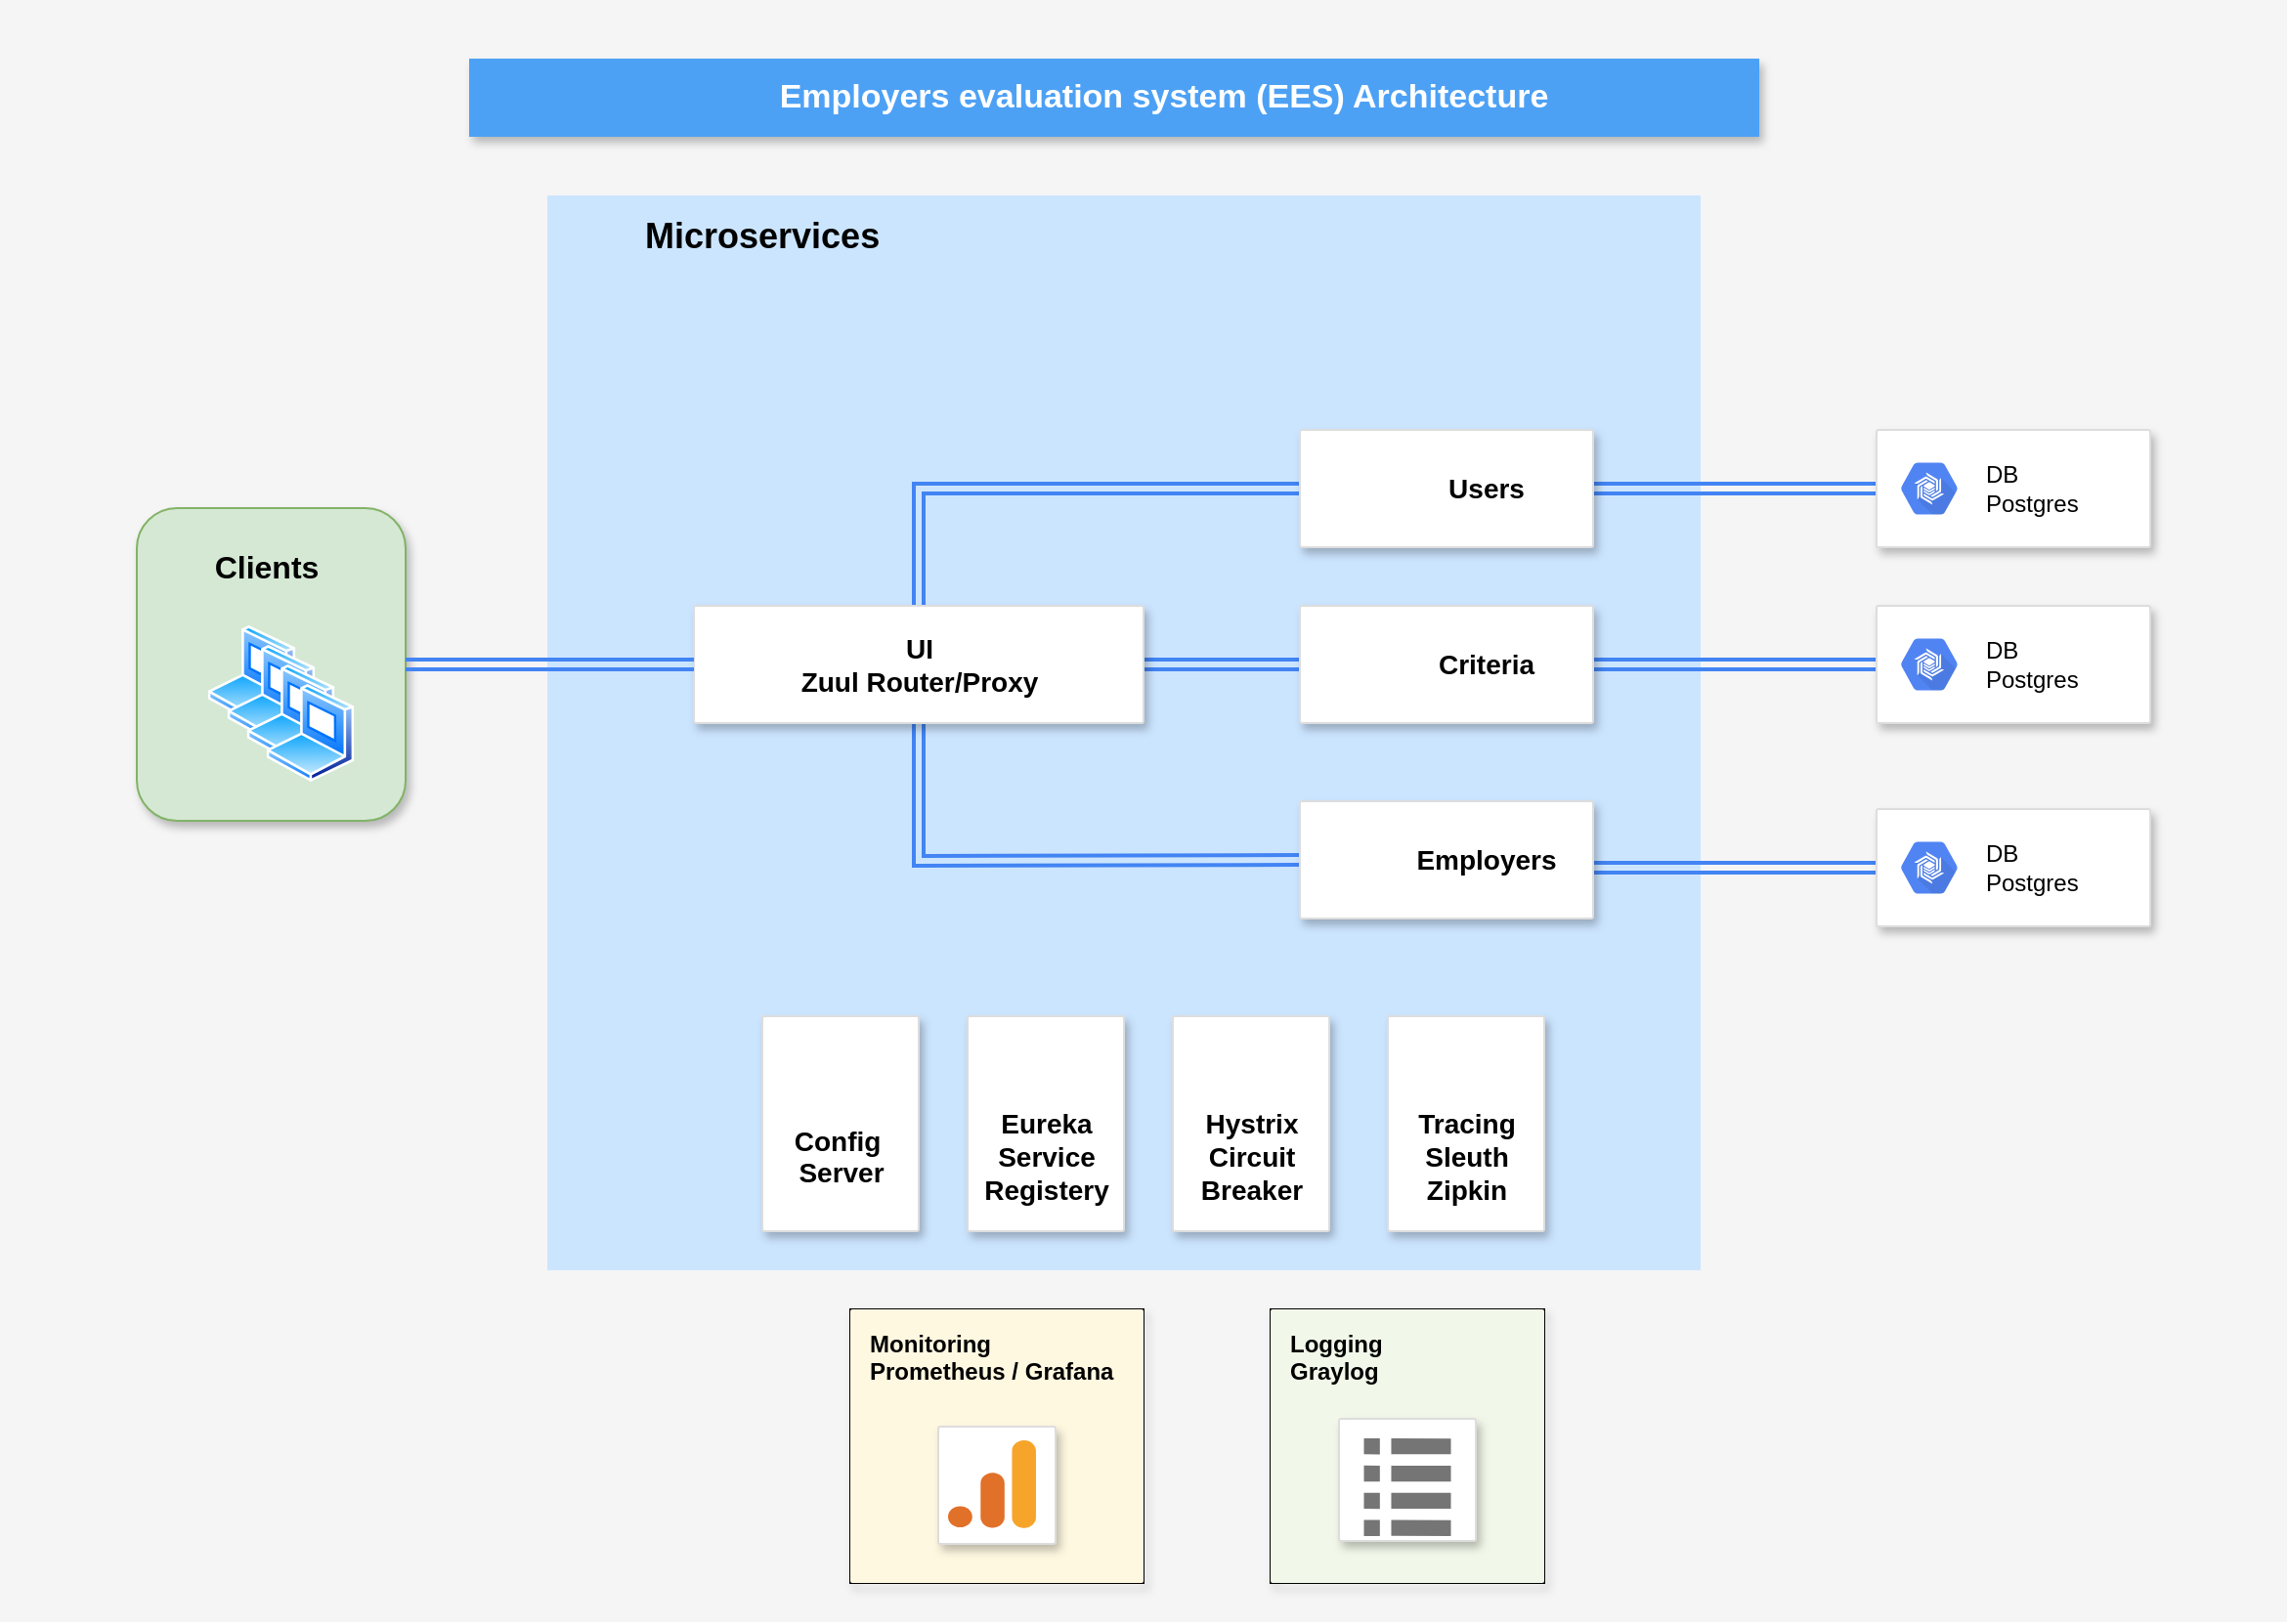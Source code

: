 <mxfile version="13.8.1" type="device"><diagram id="f106602c-feb2-e66a-4537-3a34d633f6aa" name="Page-1"><mxGraphModel dx="1678" dy="944" grid="1" gridSize="10" guides="1" tooltips="1" connect="1" arrows="1" fold="1" page="1" pageScale="1" pageWidth="1169" pageHeight="827" background="#ffffff" math="0" shadow="0"><root><mxCell id="0"/><mxCell id="1" parent="0"/><mxCell id="KYnPI1rb-RKbeNQHy4NW-777" value="" style="whiteSpace=wrap;html=1;rounded=0;glass=0;fillColor=#f5f5f5;fontSize=16;fontColor=#333333;align=left;strokeColor=none;" vertex="1" parent="1"><mxGeometry width="1170" height="830" as="geometry"/></mxCell><mxCell id="14" value="&lt;b&gt;&lt;font style=&quot;font-size: 18px&quot;&gt;Microservices&lt;/font&gt;&lt;/b&gt;" style="shadow=0;fontSize=14;align=left;spacing=10;9E9E9E;verticalAlign=top;spacingTop=-4;fontStyle=0;spacingLeft=40;html=1;fillColor=#cce5ff;strokeColor=none;" parent="1" vertex="1"><mxGeometry x="280" y="100" width="590" height="550" as="geometry"/></mxCell><mxCell id="2" value="Employers evaluation system (EES) Architecture" style="fillColor=#4DA1F5;strokeColor=none;shadow=1;gradientColor=none;fontSize=17;align=center;spacingLeft=50;fontColor=#ffffff;html=1;fontStyle=1" parent="1" vertex="1"><mxGeometry x="240" y="30" width="660" height="40" as="geometry"/></mxCell><mxCell id="715" style="edgeStyle=orthogonalEdgeStyle;rounded=0;html=1;labelBackgroundColor=none;startFill=1;endArrow=blockThin;endFill=1;jettySize=auto;orthogonalLoop=1;strokeColor=#4284F3;strokeWidth=2;fontSize=12;fontColor=#000000;align=center;dashed=0;shape=link;exitX=1;exitY=0.5;exitDx=0;exitDy=0;" parent="1" source="KYnPI1rb-RKbeNQHy4NW-744" edge="1"><mxGeometry relative="1" as="geometry"><mxPoint x="630" y="340" as="sourcePoint"/><mxPoint x="665" y="340" as="targetPoint"/></mxGeometry></mxCell><mxCell id="719" style="edgeStyle=orthogonalEdgeStyle;rounded=0;html=1;labelBackgroundColor=none;startFill=1;endArrow=blockThin;endFill=1;jettySize=auto;orthogonalLoop=1;strokeColor=#4284F3;strokeWidth=2;fontSize=12;fontColor=#000000;align=center;dashed=0;shape=link;entryX=0.5;entryY=0;entryDx=0;entryDy=0;exitX=0;exitY=0.5;exitDx=0;exitDy=0;" parent="1" source="KYnPI1rb-RKbeNQHy4NW-733" target="KYnPI1rb-RKbeNQHy4NW-744" edge="1"><mxGeometry relative="1" as="geometry"><Array as="points"/><mxPoint x="555" y="310" as="targetPoint"/></mxGeometry></mxCell><mxCell id="718" style="edgeStyle=orthogonalEdgeStyle;rounded=0;html=1;labelBackgroundColor=none;startFill=1;endArrow=blockThin;endFill=1;jettySize=auto;orthogonalLoop=1;strokeColor=#4284F3;strokeWidth=2;fontSize=12;fontColor=#000000;align=center;dashed=0;entryX=0.5;entryY=1;entryDx=0;entryDy=0;shape=link;" parent="1" target="KYnPI1rb-RKbeNQHy4NW-744" edge="1"><mxGeometry relative="1" as="geometry"><mxPoint x="665" y="440" as="sourcePoint"/><mxPoint x="566.55" y="374.02" as="targetPoint"/></mxGeometry></mxCell><mxCell id="716" style="edgeStyle=orthogonalEdgeStyle;rounded=0;html=1;labelBackgroundColor=none;startFill=1;endArrow=blockThin;endFill=1;jettySize=auto;orthogonalLoop=1;strokeColor=#4284F3;strokeWidth=2;fontSize=12;fontColor=#000000;align=center;dashed=0;entryX=0;entryY=0.5;entryDx=0;entryDy=0;shape=link;" parent="1" target="KYnPI1rb-RKbeNQHy4NW-720" edge="1"><mxGeometry relative="1" as="geometry"><Array as="points"><mxPoint x="940" y="340"/><mxPoint x="940" y="340"/></Array><mxPoint x="815" y="340" as="sourcePoint"/></mxGeometry></mxCell><mxCell id="KYnPI1rb-RKbeNQHy4NW-720" value="" style="strokeColor=#dddddd;shadow=1;strokeWidth=1;rounded=1;absoluteArcSize=1;arcSize=2;" vertex="1" parent="1"><mxGeometry x="960" y="310" width="140" height="60" as="geometry"/></mxCell><mxCell id="KYnPI1rb-RKbeNQHy4NW-721" value="&lt;font color=&quot;#000000&quot;&gt;DB&lt;br&gt;Postgres&lt;br&gt;&lt;/font&gt;" style="dashed=0;connectable=0;html=1;fillColor=#5184F3;strokeColor=none;shape=mxgraph.gcp2.hexIcon;prIcon=cloud_bigtable;part=1;labelPosition=right;verticalLabelPosition=middle;align=left;verticalAlign=middle;spacingLeft=5;fontColor=#999999;fontSize=12;" vertex="1" parent="KYnPI1rb-RKbeNQHy4NW-720"><mxGeometry y="0.5" width="44" height="39" relative="1" as="geometry"><mxPoint x="5" y="-19.5" as="offset"/></mxGeometry></mxCell><mxCell id="KYnPI1rb-RKbeNQHy4NW-723" style="edgeStyle=orthogonalEdgeStyle;rounded=0;html=1;labelBackgroundColor=none;startFill=1;endArrow=blockThin;endFill=1;jettySize=auto;orthogonalLoop=1;strokeColor=#4284F3;strokeWidth=2;fontSize=12;fontColor=#000000;align=center;dashed=0;entryX=0;entryY=0.5;entryDx=0;entryDy=0;shape=link;" edge="1" parent="1" target="KYnPI1rb-RKbeNQHy4NW-724"><mxGeometry relative="1" as="geometry"><Array as="points"><mxPoint x="940" y="250"/><mxPoint x="940" y="250"/></Array><mxPoint x="815" y="250" as="sourcePoint"/></mxGeometry></mxCell><mxCell id="KYnPI1rb-RKbeNQHy4NW-724" value="" style="strokeColor=#dddddd;shadow=1;strokeWidth=1;rounded=1;absoluteArcSize=1;arcSize=2;" vertex="1" parent="1"><mxGeometry x="960" y="220" width="140" height="60" as="geometry"/></mxCell><mxCell id="KYnPI1rb-RKbeNQHy4NW-725" value="&lt;font color=&quot;#000000&quot;&gt;DB&lt;br&gt;Postgres&lt;br&gt;&lt;/font&gt;" style="dashed=0;connectable=0;html=1;fillColor=#5184F3;strokeColor=none;shape=mxgraph.gcp2.hexIcon;prIcon=cloud_bigtable;part=1;labelPosition=right;verticalLabelPosition=middle;align=left;verticalAlign=middle;spacingLeft=5;fontColor=#999999;fontSize=12;" vertex="1" parent="KYnPI1rb-RKbeNQHy4NW-724"><mxGeometry y="0.5" width="44" height="39" relative="1" as="geometry"><mxPoint x="5" y="-19.5" as="offset"/></mxGeometry></mxCell><mxCell id="KYnPI1rb-RKbeNQHy4NW-726" style="edgeStyle=orthogonalEdgeStyle;rounded=0;html=1;labelBackgroundColor=none;startFill=1;endArrow=blockThin;endFill=1;jettySize=auto;orthogonalLoop=1;strokeColor=#4284F3;strokeWidth=2;fontSize=12;fontColor=#000000;align=center;dashed=0;entryX=0;entryY=0.5;entryDx=0;entryDy=0;shape=link;" edge="1" parent="1" target="KYnPI1rb-RKbeNQHy4NW-727"><mxGeometry relative="1" as="geometry"><Array as="points"><mxPoint x="940" y="444"/><mxPoint x="940" y="444"/></Array><mxPoint x="815" y="444" as="sourcePoint"/></mxGeometry></mxCell><mxCell id="KYnPI1rb-RKbeNQHy4NW-727" value="" style="strokeColor=#dddddd;shadow=1;strokeWidth=1;rounded=1;absoluteArcSize=1;arcSize=2;" vertex="1" parent="1"><mxGeometry x="960" y="414" width="140" height="60" as="geometry"/></mxCell><mxCell id="KYnPI1rb-RKbeNQHy4NW-728" value="&lt;font color=&quot;#000000&quot;&gt;DB&lt;br&gt;Postgres&lt;br&gt;&lt;/font&gt;" style="dashed=0;connectable=0;html=1;fillColor=#5184F3;strokeColor=none;shape=mxgraph.gcp2.hexIcon;prIcon=cloud_bigtable;part=1;labelPosition=right;verticalLabelPosition=middle;align=left;verticalAlign=middle;spacingLeft=5;fontColor=#999999;fontSize=12;" vertex="1" parent="KYnPI1rb-RKbeNQHy4NW-727"><mxGeometry y="0.5" width="44" height="39" relative="1" as="geometry"><mxPoint x="5" y="-19.5" as="offset"/></mxGeometry></mxCell><mxCell id="KYnPI1rb-RKbeNQHy4NW-736" value="" style="group" vertex="1" connectable="0" parent="1"><mxGeometry x="665" y="220" width="150" height="60" as="geometry"/></mxCell><mxCell id="699" value="&lt;blockquote style=&quot;margin: 0 0 0 40px ; border: none ; padding: 0px&quot;&gt;&lt;b&gt;&lt;font style=&quot;font-size: 14px&quot; color=&quot;#000000&quot;&gt;Users&lt;/font&gt;&lt;/b&gt;&lt;/blockquote&gt;" style="strokeColor=#dddddd;fillColor=#ffffff;shadow=1;strokeWidth=1;rounded=1;absoluteArcSize=1;arcSize=2;fontSize=10;fontColor=#9E9E9E;align=center;html=1;" parent="KYnPI1rb-RKbeNQHy4NW-736" vertex="1"><mxGeometry width="150" height="60" as="geometry"/></mxCell><mxCell id="KYnPI1rb-RKbeNQHy4NW-733" value="" style="shape=image;imageAspect=0;aspect=fixed;verticalLabelPosition=bottom;verticalAlign=top;align=center;image=https://1.bp.blogspot.com/-K9BxqInDtGc/XVFXGG3pbLI/AAAAAAAAAaY/HFSeuJwzO9MRdFeJ26Yu20vQNfLUnU3kQCEwYBhgL/s200/Spring%2Bboot%2BLogo2.png;" vertex="1" parent="KYnPI1rb-RKbeNQHy4NW-736"><mxGeometry width="60" height="60" as="geometry"/></mxCell><mxCell id="KYnPI1rb-RKbeNQHy4NW-737" value="" style="group" vertex="1" connectable="0" parent="1"><mxGeometry x="665" y="410" width="150" height="60" as="geometry"/></mxCell><mxCell id="KYnPI1rb-RKbeNQHy4NW-738" value="&lt;blockquote style=&quot;margin: 0 0 0 40px ; border: none ; padding: 0px&quot;&gt;&lt;b&gt;&lt;font style=&quot;font-size: 14px&quot; color=&quot;#000000&quot;&gt;Employers&lt;/font&gt;&lt;/b&gt;&lt;/blockquote&gt;" style="strokeColor=#dddddd;fillColor=#ffffff;shadow=1;strokeWidth=1;rounded=1;absoluteArcSize=1;arcSize=2;fontSize=10;fontColor=#9E9E9E;align=center;html=1;" vertex="1" parent="KYnPI1rb-RKbeNQHy4NW-737"><mxGeometry width="150" height="60" as="geometry"/></mxCell><mxCell id="KYnPI1rb-RKbeNQHy4NW-739" value="" style="shape=image;imageAspect=0;aspect=fixed;verticalLabelPosition=bottom;verticalAlign=top;align=center;image=https://1.bp.blogspot.com/-K9BxqInDtGc/XVFXGG3pbLI/AAAAAAAAAaY/HFSeuJwzO9MRdFeJ26Yu20vQNfLUnU3kQCEwYBhgL/s200/Spring%2Bboot%2BLogo2.png;" vertex="1" parent="KYnPI1rb-RKbeNQHy4NW-737"><mxGeometry width="60" height="60" as="geometry"/></mxCell><mxCell id="KYnPI1rb-RKbeNQHy4NW-740" value="" style="group" vertex="1" connectable="0" parent="1"><mxGeometry x="665" y="310" width="150" height="60" as="geometry"/></mxCell><mxCell id="KYnPI1rb-RKbeNQHy4NW-741" value="&lt;blockquote style=&quot;margin: 0 0 0 40px ; border: none ; padding: 0px&quot;&gt;&lt;b&gt;&lt;font style=&quot;font-size: 14px&quot; color=&quot;#000000&quot;&gt;Criteria&lt;/font&gt;&lt;/b&gt;&lt;/blockquote&gt;" style="strokeColor=#dddddd;fillColor=#ffffff;shadow=1;strokeWidth=1;rounded=1;absoluteArcSize=1;arcSize=2;fontSize=10;fontColor=#9E9E9E;align=center;html=1;" vertex="1" parent="KYnPI1rb-RKbeNQHy4NW-740"><mxGeometry width="150" height="60" as="geometry"/></mxCell><mxCell id="KYnPI1rb-RKbeNQHy4NW-742" value="" style="shape=image;imageAspect=0;aspect=fixed;verticalLabelPosition=bottom;verticalAlign=top;align=center;image=https://1.bp.blogspot.com/-K9BxqInDtGc/XVFXGG3pbLI/AAAAAAAAAaY/HFSeuJwzO9MRdFeJ26Yu20vQNfLUnU3kQCEwYBhgL/s200/Spring%2Bboot%2BLogo2.png;" vertex="1" parent="KYnPI1rb-RKbeNQHy4NW-740"><mxGeometry width="60" height="60" as="geometry"/></mxCell><mxCell id="KYnPI1rb-RKbeNQHy4NW-743" value="" style="group" vertex="1" connectable="0" parent="1"><mxGeometry x="355" y="310" width="230" height="60" as="geometry"/></mxCell><mxCell id="KYnPI1rb-RKbeNQHy4NW-744" value="&lt;b&gt;&lt;font style=&quot;font-size: 14px&quot; color=&quot;#000000&quot;&gt;UI&lt;br&gt;Zuul Router/Proxy&lt;br&gt;&lt;/font&gt;&lt;/b&gt;" style="strokeColor=#dddddd;fillColor=#ffffff;shadow=1;strokeWidth=1;rounded=1;absoluteArcSize=1;arcSize=2;fontSize=10;fontColor=#9E9E9E;align=center;html=1;" vertex="1" parent="KYnPI1rb-RKbeNQHy4NW-743"><mxGeometry width="230" height="60" as="geometry"/></mxCell><mxCell id="KYnPI1rb-RKbeNQHy4NW-745" value="" style="shape=image;imageAspect=0;aspect=fixed;verticalLabelPosition=bottom;verticalAlign=top;align=center;image=https://1.bp.blogspot.com/-K9BxqInDtGc/XVFXGG3pbLI/AAAAAAAAAaY/HFSeuJwzO9MRdFeJ26Yu20vQNfLUnU3kQCEwYBhgL/s200/Spring%2Bboot%2BLogo2.png;" vertex="1" parent="KYnPI1rb-RKbeNQHy4NW-743"><mxGeometry width="60" height="60" as="geometry"/></mxCell><mxCell id="KYnPI1rb-RKbeNQHy4NW-747" value="" style="group;rounded=0;strokeColor=#000000;shadow=1;" vertex="1" connectable="0" parent="1"><mxGeometry x="650" y="670" width="140" height="140" as="geometry"/></mxCell><mxCell id="707" value="&lt;font color=&quot;#000000&quot;&gt;&lt;b&gt;Logging&lt;br&gt;Graylog&lt;/b&gt;&lt;/font&gt;" style="rounded=1;absoluteArcSize=1;arcSize=2;html=1;strokeColor=none;gradientColor=none;shadow=0;dashed=0;strokeColor=none;fontSize=12;fontColor=#9E9E9E;align=left;verticalAlign=top;spacing=10;spacingTop=-4;fillColor=#F1F8E9;" parent="KYnPI1rb-RKbeNQHy4NW-747" vertex="1"><mxGeometry width="140" height="140" as="geometry"/></mxCell><mxCell id="695" value="" style="strokeColor=#dddddd;fillColor=#ffffff;shadow=1;strokeWidth=1;rounded=1;absoluteArcSize=1;arcSize=2;labelPosition=center;verticalLabelPosition=middle;align=center;verticalAlign=bottom;spacingLeft=0;fontColor=#999999;fontSize=12;whiteSpace=wrap;spacingBottom=2;html=1;" parent="KYnPI1rb-RKbeNQHy4NW-747" vertex="1"><mxGeometry x="35" y="56" width="70" height="62.533" as="geometry"/></mxCell><mxCell id="696" value="" style="dashed=0;connectable=0;html=1;fillColor=#757575;strokeColor=none;shape=mxgraph.gcp2.list;part=1;" parent="695" vertex="1"><mxGeometry x="0.5" width="44.5" height="50" relative="1" as="geometry"><mxPoint x="-22.25" y="10" as="offset"/></mxGeometry></mxCell><mxCell id="KYnPI1rb-RKbeNQHy4NW-753" value="" style="group" vertex="1" connectable="0" parent="1"><mxGeometry x="390" y="520" width="80" height="110" as="geometry"/></mxCell><mxCell id="KYnPI1rb-RKbeNQHy4NW-751" value="&lt;blockquote style=&quot;margin: 0 0 0 40px ; border: none ; padding: 0px&quot;&gt;&lt;b&gt;&lt;font style=&quot;font-size: 14px&quot; color=&quot;#000000&quot;&gt;&lt;br&gt;&lt;/font&gt;&lt;/b&gt;&lt;/blockquote&gt;&lt;blockquote style=&quot;margin: 0 0 0 40px ; border: none ; padding: 0px&quot;&gt;&lt;b&gt;&lt;font style=&quot;font-size: 14px&quot; color=&quot;#000000&quot;&gt;&lt;br&gt;&lt;/font&gt;&lt;/b&gt;&lt;/blockquote&gt;&lt;b&gt;&lt;font style=&quot;font-size: 14px&quot; color=&quot;#000000&quot;&gt;Config&amp;nbsp;&lt;br&gt;&lt;/font&gt;&lt;/b&gt;&lt;b&gt;&lt;font style=&quot;font-size: 14px&quot; color=&quot;#000000&quot;&gt;Server&lt;/font&gt;&lt;/b&gt;" style="strokeColor=#dddddd;fillColor=#ffffff;shadow=1;strokeWidth=1;rounded=1;absoluteArcSize=1;arcSize=2;fontSize=10;fontColor=#9E9E9E;align=center;html=1;" vertex="1" parent="KYnPI1rb-RKbeNQHy4NW-753"><mxGeometry width="80" height="110" as="geometry"/></mxCell><mxCell id="KYnPI1rb-RKbeNQHy4NW-749" value="" style="shape=image;imageAspect=0;aspect=fixed;verticalLabelPosition=bottom;verticalAlign=top;align=center;image=https://www.technipelago.se/s/1/crmTraining/4/ikon.png;" vertex="1" parent="KYnPI1rb-RKbeNQHy4NW-753"><mxGeometry width="50" height="50" as="geometry"/></mxCell><mxCell id="KYnPI1rb-RKbeNQHy4NW-754" value="" style="group" vertex="1" connectable="0" parent="1"><mxGeometry x="495" y="520" width="80" height="110" as="geometry"/></mxCell><mxCell id="KYnPI1rb-RKbeNQHy4NW-755" value="&lt;blockquote style=&quot;margin: 0 0 0 40px ; border: none ; padding: 0px&quot;&gt;&lt;b&gt;&lt;font style=&quot;font-size: 14px&quot; color=&quot;#000000&quot;&gt;&lt;br&gt;&lt;/font&gt;&lt;/b&gt;&lt;/blockquote&gt;&lt;blockquote style=&quot;margin: 0 0 0 40px ; border: none ; padding: 0px&quot;&gt;&lt;b&gt;&lt;font style=&quot;font-size: 14px&quot; color=&quot;#000000&quot;&gt;&lt;br&gt;&lt;/font&gt;&lt;/b&gt;&lt;/blockquote&gt;&lt;b&gt;&lt;font style=&quot;font-size: 14px&quot; color=&quot;#000000&quot;&gt;Eureka&lt;br&gt;&lt;/font&gt;&lt;/b&gt;&lt;b&gt;&lt;font style=&quot;font-size: 14px&quot; color=&quot;#000000&quot;&gt;Service&lt;br&gt;Registery&lt;br&gt;&lt;/font&gt;&lt;/b&gt;" style="strokeColor=#dddddd;fillColor=#ffffff;shadow=1;strokeWidth=1;rounded=1;absoluteArcSize=1;arcSize=2;fontSize=10;fontColor=#9E9E9E;align=center;html=1;" vertex="1" parent="KYnPI1rb-RKbeNQHy4NW-754"><mxGeometry width="80" height="110" as="geometry"/></mxCell><mxCell id="KYnPI1rb-RKbeNQHy4NW-756" value="" style="shape=image;imageAspect=0;aspect=fixed;verticalLabelPosition=bottom;verticalAlign=top;align=center;image=https://www.technipelago.se/s/1/crmTraining/4/ikon.png;" vertex="1" parent="KYnPI1rb-RKbeNQHy4NW-754"><mxGeometry width="50" height="50" as="geometry"/></mxCell><mxCell id="KYnPI1rb-RKbeNQHy4NW-758" value="" style="group;strokeColor=#000000;shadow=1;" vertex="1" connectable="0" parent="1"><mxGeometry x="435" y="670" width="150" height="140" as="geometry"/></mxCell><mxCell id="706" value="&lt;font color=&quot;#000000&quot;&gt;&lt;b&gt;Monitoring&lt;br&gt;Prometheus / Grafana&lt;/b&gt;&lt;/font&gt;" style="rounded=1;absoluteArcSize=1;arcSize=2;html=1;strokeColor=none;gradientColor=none;shadow=0;dashed=0;strokeColor=none;fontSize=12;fontColor=#9E9E9E;align=left;verticalAlign=top;spacing=10;spacingTop=-4;fillColor=#FFF8E1;" parent="KYnPI1rb-RKbeNQHy4NW-758" vertex="1"><mxGeometry width="150" height="140" as="geometry"/></mxCell><mxCell id="693" value="" style="strokeColor=#dddddd;fillColor=#ffffff;shadow=1;strokeWidth=1;rounded=1;absoluteArcSize=1;arcSize=2;fontSize=10;fontColor=#9E9E9E;align=center;html=1;" parent="KYnPI1rb-RKbeNQHy4NW-758" vertex="1"><mxGeometry x="45" y="60" width="60" height="60" as="geometry"/></mxCell><mxCell id="694" value="" style="dashed=0;connectable=0;html=1;fillColor=#5184F3;strokeColor=none;shape=mxgraph.gcp2.google_analytics;part=1;labelPosition=right;verticalLabelPosition=middle;align=left;verticalAlign=middle;spacingLeft=5;fontColor=#999999;fontSize=12;" parent="693" vertex="1"><mxGeometry width="45" height="45" relative="1" as="geometry"><mxPoint x="5" y="7" as="offset"/></mxGeometry></mxCell><mxCell id="KYnPI1rb-RKbeNQHy4NW-767" value="" style="group;shadow=0;glass=0;sketch=0;" vertex="1" connectable="0" parent="1"><mxGeometry x="70" y="260" width="137.5" height="160" as="geometry"/></mxCell><mxCell id="KYnPI1rb-RKbeNQHy4NW-763" value="``" style="whiteSpace=wrap;html=1;fontSize=17;align=center;rounded=1;glass=0;fillColor=#d5e8d4;strokeColor=#82b366;shadow=1;" vertex="1" parent="KYnPI1rb-RKbeNQHy4NW-767"><mxGeometry width="137.5" height="160" as="geometry"/></mxCell><mxCell id="KYnPI1rb-RKbeNQHy4NW-759" value="" style="aspect=fixed;perimeter=ellipsePerimeter;html=1;align=center;shadow=0;dashed=0;spacingTop=3;image;image=img/lib/active_directory/laptop_client.svg;fontSize=17;" vertex="1" parent="KYnPI1rb-RKbeNQHy4NW-767"><mxGeometry x="36.25" y="60" width="45" height="50" as="geometry"/></mxCell><mxCell id="KYnPI1rb-RKbeNQHy4NW-760" value="" style="aspect=fixed;perimeter=ellipsePerimeter;html=1;align=center;shadow=0;dashed=0;spacingTop=3;image;image=img/lib/active_directory/laptop_client.svg;fontSize=17;" vertex="1" parent="KYnPI1rb-RKbeNQHy4NW-767"><mxGeometry x="46.25" y="70" width="45" height="50" as="geometry"/></mxCell><mxCell id="KYnPI1rb-RKbeNQHy4NW-761" value="" style="aspect=fixed;perimeter=ellipsePerimeter;html=1;align=center;shadow=0;dashed=0;spacingTop=3;image;image=img/lib/active_directory/laptop_client.svg;fontSize=17;" vertex="1" parent="KYnPI1rb-RKbeNQHy4NW-767"><mxGeometry x="56.25" y="80" width="45" height="50" as="geometry"/></mxCell><mxCell id="KYnPI1rb-RKbeNQHy4NW-762" value="" style="aspect=fixed;perimeter=ellipsePerimeter;html=1;align=center;shadow=0;dashed=0;spacingTop=3;image;image=img/lib/active_directory/laptop_client.svg;fontSize=17;" vertex="1" parent="KYnPI1rb-RKbeNQHy4NW-767"><mxGeometry x="66.25" y="90" width="45" height="50" as="geometry"/></mxCell><mxCell id="KYnPI1rb-RKbeNQHy4NW-766" value="Clients" style="text;html=1;resizable=0;autosize=1;align=center;verticalAlign=middle;points=[];fillColor=none;strokeColor=none;rounded=0;glass=0;fontSize=16;fontColor=#000000;fontStyle=1" vertex="1" parent="KYnPI1rb-RKbeNQHy4NW-767"><mxGeometry x="31.25" y="20" width="70" height="20" as="geometry"/></mxCell><mxCell id="KYnPI1rb-RKbeNQHy4NW-768" style="edgeStyle=orthogonalEdgeStyle;rounded=0;html=1;labelBackgroundColor=none;startFill=1;endArrow=blockThin;endFill=1;jettySize=auto;orthogonalLoop=1;strokeColor=#4284F3;strokeWidth=2;fontSize=12;fontColor=#000000;align=center;dashed=0;shape=link;exitX=0;exitY=0.5;exitDx=0;exitDy=0;entryX=1;entryY=0.5;entryDx=0;entryDy=0;" edge="1" parent="1" source="KYnPI1rb-RKbeNQHy4NW-745" target="KYnPI1rb-RKbeNQHy4NW-763"><mxGeometry relative="1" as="geometry"><Array as="points"><mxPoint x="228" y="340"/></Array><mxPoint x="400" y="290" as="sourcePoint"/><mxPoint x="270" y="350" as="targetPoint"/></mxGeometry></mxCell><mxCell id="KYnPI1rb-RKbeNQHy4NW-769" value="" style="group" vertex="1" connectable="0" parent="1"><mxGeometry x="600" y="520" width="80" height="110" as="geometry"/></mxCell><mxCell id="KYnPI1rb-RKbeNQHy4NW-770" value="&lt;blockquote style=&quot;margin: 0 0 0 40px ; border: none ; padding: 0px&quot;&gt;&lt;/blockquote&gt;&lt;b&gt;&lt;font style=&quot;font-size: 14px&quot; color=&quot;#000000&quot;&gt;&lt;br&gt;&lt;br&gt;Hystrix&lt;br&gt;Circuit&lt;br&gt;Breaker&lt;br&gt;&lt;/font&gt;&lt;/b&gt;" style="strokeColor=#dddddd;fillColor=#ffffff;shadow=1;strokeWidth=1;rounded=1;absoluteArcSize=1;arcSize=2;fontSize=10;fontColor=#9E9E9E;align=center;html=1;" vertex="1" parent="KYnPI1rb-RKbeNQHy4NW-769"><mxGeometry width="80" height="110" as="geometry"/></mxCell><mxCell id="KYnPI1rb-RKbeNQHy4NW-771" value="" style="shape=image;imageAspect=0;aspect=fixed;verticalLabelPosition=bottom;verticalAlign=top;align=center;image=https://www.technipelago.se/s/1/crmTraining/4/ikon.png;" vertex="1" parent="KYnPI1rb-RKbeNQHy4NW-769"><mxGeometry width="50" height="50" as="geometry"/></mxCell><mxCell id="KYnPI1rb-RKbeNQHy4NW-772" value="" style="group" vertex="1" connectable="0" parent="1"><mxGeometry x="710" y="520" width="80" height="110" as="geometry"/></mxCell><mxCell id="KYnPI1rb-RKbeNQHy4NW-773" value="&lt;blockquote style=&quot;margin: 0 0 0 40px ; border: none ; padding: 0px&quot;&gt;&lt;/blockquote&gt;&lt;b&gt;&lt;font style=&quot;font-size: 14px&quot; color=&quot;#000000&quot;&gt;&lt;br&gt;&lt;br&gt;Tracing&lt;br&gt;Sleuth&lt;br&gt;Zipkin&lt;br&gt;&lt;/font&gt;&lt;/b&gt;" style="strokeColor=#dddddd;fillColor=#ffffff;shadow=1;strokeWidth=1;rounded=1;absoluteArcSize=1;arcSize=2;fontSize=10;fontColor=#9E9E9E;align=center;html=1;" vertex="1" parent="KYnPI1rb-RKbeNQHy4NW-772"><mxGeometry width="80" height="110" as="geometry"/></mxCell><mxCell id="KYnPI1rb-RKbeNQHy4NW-774" value="" style="shape=image;imageAspect=0;aspect=fixed;verticalLabelPosition=bottom;verticalAlign=top;align=center;image=https://www.technipelago.se/s/1/crmTraining/4/ikon.png;" vertex="1" parent="KYnPI1rb-RKbeNQHy4NW-772"><mxGeometry width="50" height="50" as="geometry"/></mxCell><mxCell id="KYnPI1rb-RKbeNQHy4NW-775" value="" style="shape=image;imageAspect=0;aspect=fixed;verticalLabelPosition=bottom;verticalAlign=top;rounded=1;glass=0;fillColor=#ffffff;gradientColor=none;fontSize=16;fontColor=#000000;align=left;image=https://miro.medium.com/max/1024/1*rpeYdCkAXLFtTwHQg0LtIA.png;" vertex="1" parent="1"><mxGeometry x="710" y="110" width="150" height="87.98" as="geometry"/></mxCell></root></mxGraphModel></diagram></mxfile>